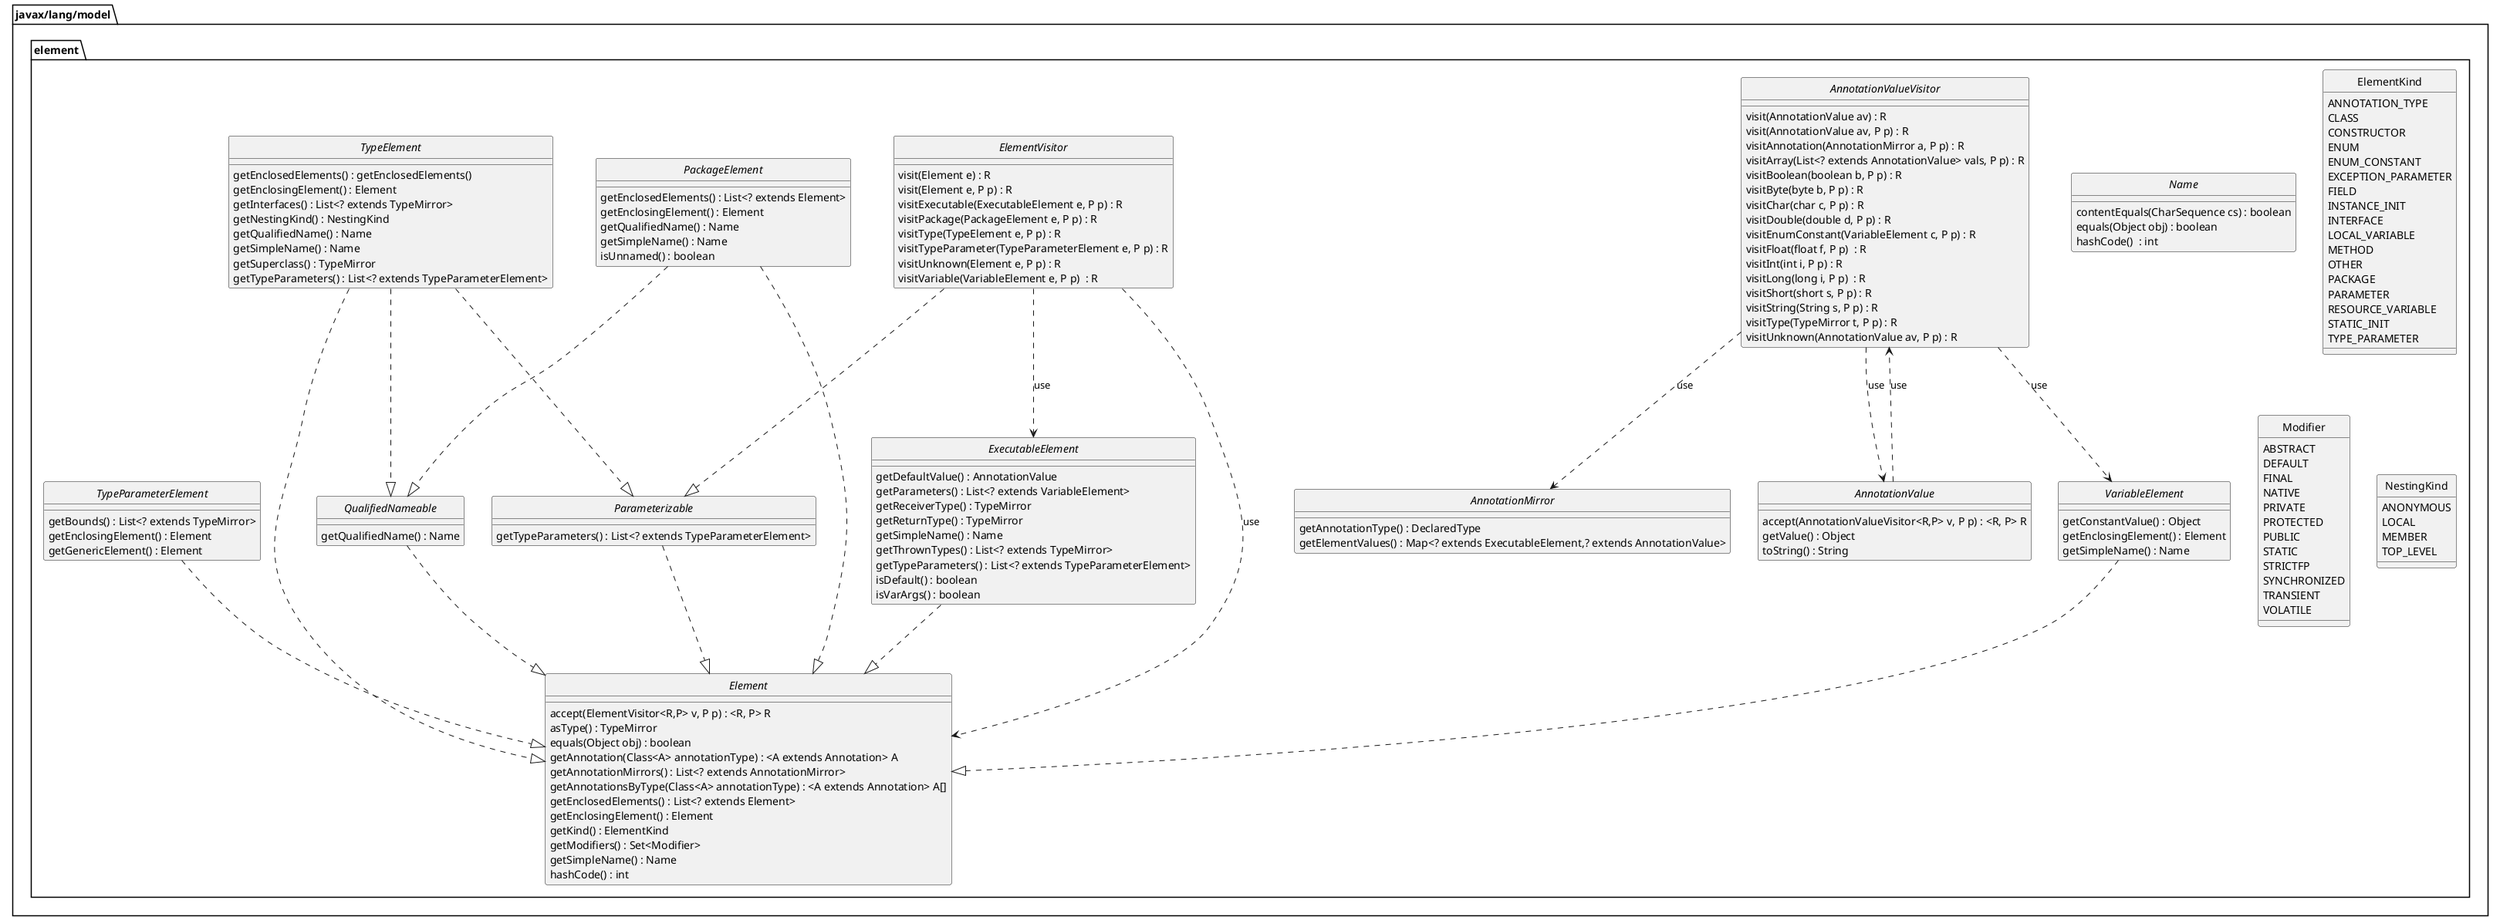 @startuml
'https://plantuml.com/sequence-diagram
skinparam style Strictuml


package javax/lang/model.element
{
    interface AnnotationMirror
    {
    getAnnotationType() : DeclaredType
    getElementValues() : Map<? extends ExecutableElement,? extends AnnotationValue>
    }
    interface AnnotationValue
    {
    accept(AnnotationValueVisitor<R,P> v, P p) : <R, P> R
    getValue() : Object
    toString() : String
    }
    interface AnnotationValueVisitor
    {
    visit(AnnotationValue av) : R
    visit(AnnotationValue av, P p) : R
    visitAnnotation(AnnotationMirror a, P p) : R
    visitArray(List<? extends AnnotationValue> vals, P p) : R
    visitBoolean(boolean b, P p) : R
    visitByte(byte b, P p) : R
    visitChar(char c, P p) : R
    visitDouble(double d, P p) : R
    visitEnumConstant(VariableElement c, P p) : R
    visitFloat(float f, P p)  : R
    visitInt(int i, P p) : R
    visitLong(long i, P p)  : R
    visitShort(short s, P p) : R
    visitString(String s, P p) : R
    visitType(TypeMirror t, P p) : R
    visitUnknown(AnnotationValue av, P p) : R
    }

    interface Element
    {
        accept(ElementVisitor<R,P> v, P p) : <R, P> R
        asType() : TypeMirror
        equals(Object obj) : boolean
        getAnnotation(Class<A> annotationType) : <A extends Annotation> A
        getAnnotationMirrors() : List<? extends AnnotationMirror>
        getAnnotationsByType(Class<A> annotationType) : <A extends Annotation> A[]
        getEnclosedElements() : List<? extends Element>
        getEnclosingElement() : Element
        getKind() : ElementKind
        getModifiers() : Set<Modifier>
        getSimpleName() : Name
        hashCode() : int
    }
    interface ElementVisitor
    {
    visit(Element e) : R
    visit(Element e, P p) : R
    visitExecutable(ExecutableElement e, P p) : R
    visitPackage(PackageElement e, P p) : R
    visitType(TypeElement e, P p) : R
    visitTypeParameter(TypeParameterElement e, P p) : R
    visitUnknown(Element e, P p) : R
    visitVariable(VariableElement e, P p)  : R
    }
    interface ExecutableElement
    {
    getDefaultValue() : AnnotationValue
    getParameters() : List<? extends VariableElement>
    getReceiverType() : TypeMirror
    getReturnType() : TypeMirror
    getSimpleName() : Name
    getThrownTypes() : List<? extends TypeMirror>
    getTypeParameters() : List<? extends TypeParameterElement>
    isDefault() : boolean
    isVarArgs() : boolean
    }
    interface Name
    {
    contentEquals(CharSequence cs) : boolean
    equals(Object obj) : boolean
    hashCode()  : int
    }
    interface PackageElement
    {
    getEnclosedElements() : List<? extends Element>
    getEnclosingElement() : Element
    getQualifiedName() : Name
    getSimpleName() : Name
    isUnnamed() : boolean
    }
    interface Parameterizable
    {
    getTypeParameters() : List<? extends TypeParameterElement>
    }
    interface QualifiedNameable
    {
    getQualifiedName() : Name
    }
    interface TypeElement
    {
    getEnclosedElements() : getEnclosedElements()
    getEnclosingElement() : Element
    getInterfaces() : List<? extends TypeMirror>
    getNestingKind() : NestingKind
    getQualifiedName() : Name
    getSimpleName() : Name
    getSuperclass() : TypeMirror
    getTypeParameters() : List<? extends TypeParameterElement>
    }
    interface TypeParameterElement
    {
    getBounds() : List<? extends TypeMirror>
    getEnclosingElement() : Element
    getGenericElement() : Element
    }
    interface VariableElement
    {
    getConstantValue() : Object
    getEnclosingElement() : Element
    getSimpleName() : Name
    }
    enum ElementKind
    {
    ANNOTATION_TYPE
    CLASS
    CONSTRUCTOR
    ENUM
    ENUM_CONSTANT
    EXCEPTION_PARAMETER
    FIELD
    INSTANCE_INIT
    INTERFACE
    LOCAL_VARIABLE
    METHOD
    OTHER
    PACKAGE
    PARAMETER
    RESOURCE_VARIABLE
    STATIC_INIT
    TYPE_PARAMETER
    }

    enum Modifier
    {
    ABSTRACT
    DEFAULT
    FINAL
    NATIVE
    PRIVATE
    PROTECTED
    PUBLIC
    STATIC
    STRICTFP
    SYNCHRONIZED
    TRANSIENT
    VOLATILE
    }

    enum NestingKind
    {
    ANONYMOUS
    LOCAL
    MEMBER
    TOP_LEVEL
    }

}

AnnotationValueVisitor ..> AnnotationValue : use
AnnotationValueVisitor ..> AnnotationMirror : use
AnnotationValueVisitor ..> VariableElement : use
AnnotationValue ..> AnnotationValueVisitor : use

ElementVisitor ..> Element : use
ElementVisitor ..> ExecutableElement : use



PackageElement ..|> Element
ExecutableElement ..|> Element
Parameterizable ..|> Element
QualifiedNameable ..|> Element
TypeParameterElement ..|> Element
VariableElement ..|> Element

ElementVisitor ..|> Parameterizable
PackageElement ..|> QualifiedNameable

TypeElement ..|> QualifiedNameable
TypeElement ..|> Element
TypeElement ..|> Parameterizable
@enduml